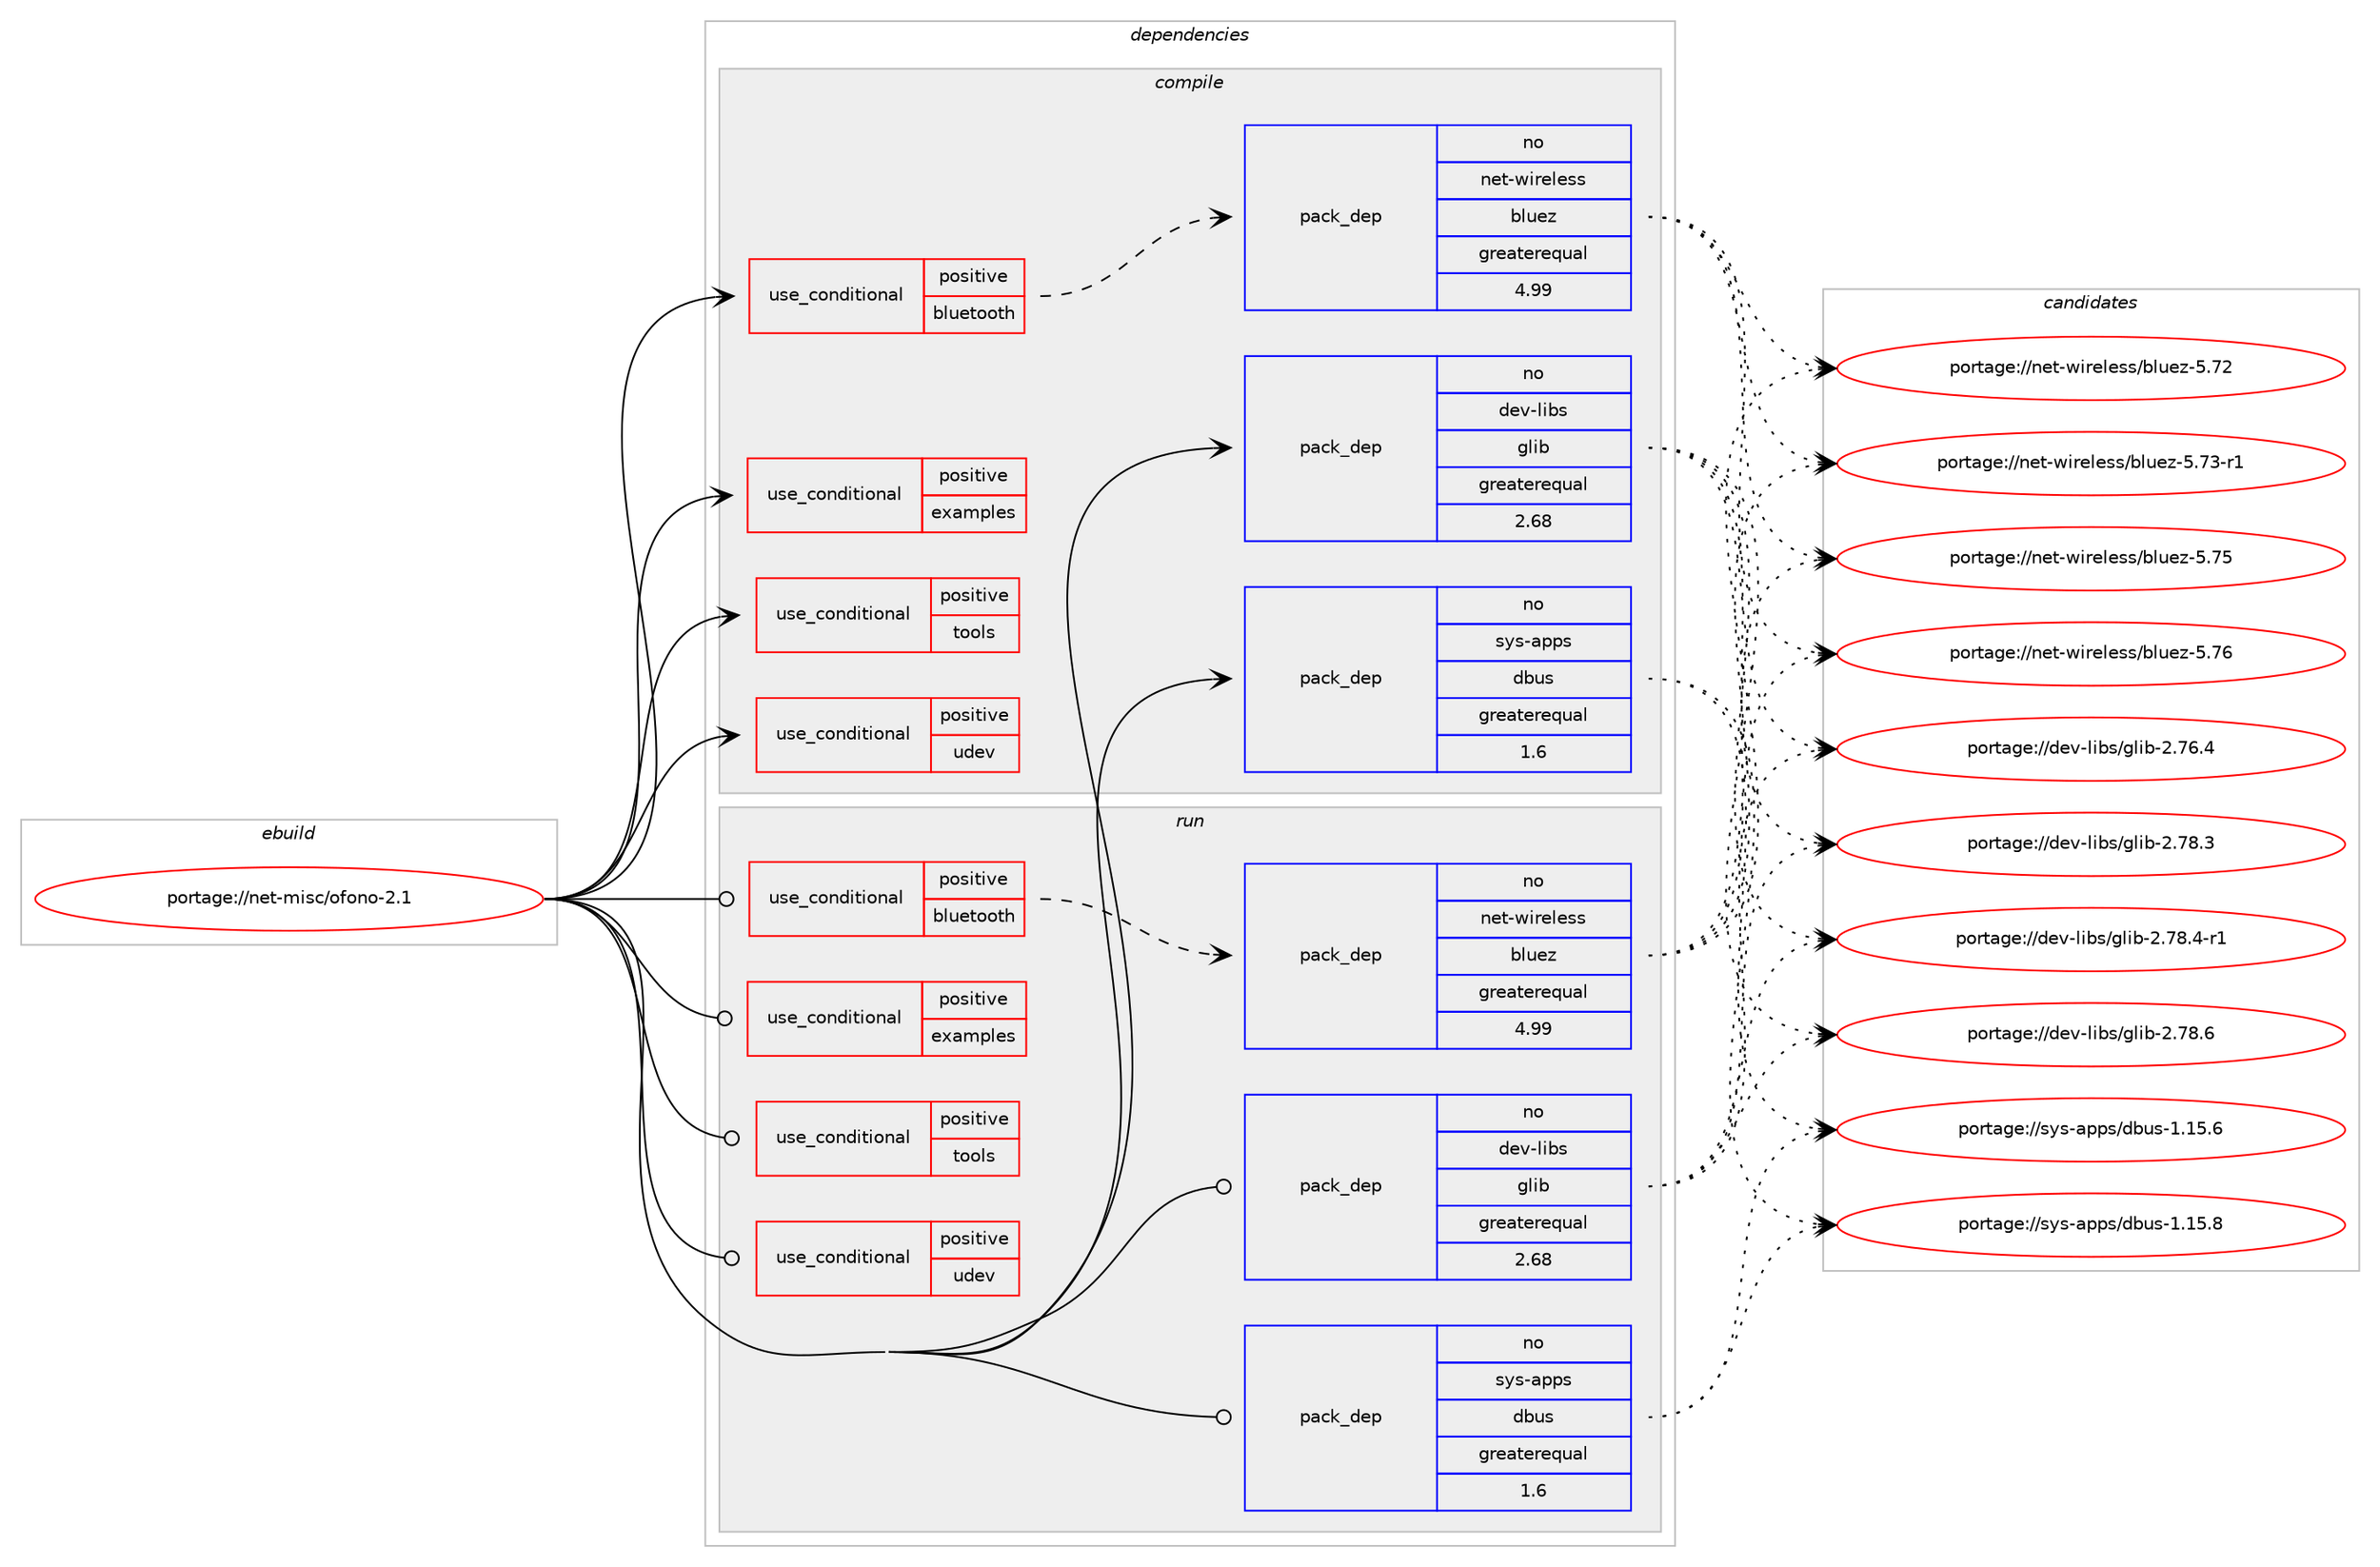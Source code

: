 digraph prolog {

# *************
# Graph options
# *************

newrank=true;
concentrate=true;
compound=true;
graph [rankdir=LR,fontname=Helvetica,fontsize=10,ranksep=1.5];#, ranksep=2.5, nodesep=0.2];
edge  [arrowhead=vee];
node  [fontname=Helvetica,fontsize=10];

# **********
# The ebuild
# **********

subgraph cluster_leftcol {
color=gray;
rank=same;
label=<<i>ebuild</i>>;
id [label="portage://net-misc/ofono-2.1", color=red, width=4, href="../net-misc/ofono-2.1.svg"];
}

# ****************
# The dependencies
# ****************

subgraph cluster_midcol {
color=gray;
label=<<i>dependencies</i>>;
subgraph cluster_compile {
fillcolor="#eeeeee";
style=filled;
label=<<i>compile</i>>;
subgraph cond529 {
dependency665 [label=<<TABLE BORDER="0" CELLBORDER="1" CELLSPACING="0" CELLPADDING="4"><TR><TD ROWSPAN="3" CELLPADDING="10">use_conditional</TD></TR><TR><TD>positive</TD></TR><TR><TD>bluetooth</TD></TR></TABLE>>, shape=none, color=red];
subgraph pack120 {
dependency666 [label=<<TABLE BORDER="0" CELLBORDER="1" CELLSPACING="0" CELLPADDING="4" WIDTH="220"><TR><TD ROWSPAN="6" CELLPADDING="30">pack_dep</TD></TR><TR><TD WIDTH="110">no</TD></TR><TR><TD>net-wireless</TD></TR><TR><TD>bluez</TD></TR><TR><TD>greaterequal</TD></TR><TR><TD>4.99</TD></TR></TABLE>>, shape=none, color=blue];
}
dependency665:e -> dependency666:w [weight=20,style="dashed",arrowhead="vee"];
}
id:e -> dependency665:w [weight=20,style="solid",arrowhead="vee"];
subgraph cond530 {
dependency667 [label=<<TABLE BORDER="0" CELLBORDER="1" CELLSPACING="0" CELLPADDING="4"><TR><TD ROWSPAN="3" CELLPADDING="10">use_conditional</TD></TR><TR><TD>positive</TD></TR><TR><TD>examples</TD></TR></TABLE>>, shape=none, color=red];
# *** BEGIN UNKNOWN DEPENDENCY TYPE (TODO) ***
# dependency667 -> package_dependency(portage://net-misc/ofono-2.1,install,no,dev-python,dbus-python,none,[,,],[],[])
# *** END UNKNOWN DEPENDENCY TYPE (TODO) ***

}
id:e -> dependency667:w [weight=20,style="solid",arrowhead="vee"];
subgraph cond531 {
dependency668 [label=<<TABLE BORDER="0" CELLBORDER="1" CELLSPACING="0" CELLPADDING="4"><TR><TD ROWSPAN="3" CELLPADDING="10">use_conditional</TD></TR><TR><TD>positive</TD></TR><TR><TD>tools</TD></TR></TABLE>>, shape=none, color=red];
# *** BEGIN UNKNOWN DEPENDENCY TYPE (TODO) ***
# dependency668 -> package_dependency(portage://net-misc/ofono-2.1,install,no,virtual,libusb,none,[,,],[slot(1)],[])
# *** END UNKNOWN DEPENDENCY TYPE (TODO) ***

}
id:e -> dependency668:w [weight=20,style="solid",arrowhead="vee"];
subgraph cond532 {
dependency669 [label=<<TABLE BORDER="0" CELLBORDER="1" CELLSPACING="0" CELLPADDING="4"><TR><TD ROWSPAN="3" CELLPADDING="10">use_conditional</TD></TR><TR><TD>positive</TD></TR><TR><TD>udev</TD></TR></TABLE>>, shape=none, color=red];
# *** BEGIN UNKNOWN DEPENDENCY TYPE (TODO) ***
# dependency669 -> package_dependency(portage://net-misc/ofono-2.1,install,no,virtual,udev,none,[,,],[],[])
# *** END UNKNOWN DEPENDENCY TYPE (TODO) ***

}
id:e -> dependency669:w [weight=20,style="solid",arrowhead="vee"];
subgraph pack121 {
dependency670 [label=<<TABLE BORDER="0" CELLBORDER="1" CELLSPACING="0" CELLPADDING="4" WIDTH="220"><TR><TD ROWSPAN="6" CELLPADDING="30">pack_dep</TD></TR><TR><TD WIDTH="110">no</TD></TR><TR><TD>dev-libs</TD></TR><TR><TD>glib</TD></TR><TR><TD>greaterequal</TD></TR><TR><TD>2.68</TD></TR></TABLE>>, shape=none, color=blue];
}
id:e -> dependency670:w [weight=20,style="solid",arrowhead="vee"];
# *** BEGIN UNKNOWN DEPENDENCY TYPE (TODO) ***
# id -> package_dependency(portage://net-misc/ofono-2.1,install,no,net-misc,mobile-broadband-provider-info,none,[,,],[],[])
# *** END UNKNOWN DEPENDENCY TYPE (TODO) ***

subgraph pack122 {
dependency671 [label=<<TABLE BORDER="0" CELLBORDER="1" CELLSPACING="0" CELLPADDING="4" WIDTH="220"><TR><TD ROWSPAN="6" CELLPADDING="30">pack_dep</TD></TR><TR><TD WIDTH="110">no</TD></TR><TR><TD>sys-apps</TD></TR><TR><TD>dbus</TD></TR><TR><TD>greaterequal</TD></TR><TR><TD>1.6</TD></TR></TABLE>>, shape=none, color=blue];
}
id:e -> dependency671:w [weight=20,style="solid",arrowhead="vee"];
}
subgraph cluster_compileandrun {
fillcolor="#eeeeee";
style=filled;
label=<<i>compile and run</i>>;
}
subgraph cluster_run {
fillcolor="#eeeeee";
style=filled;
label=<<i>run</i>>;
subgraph cond533 {
dependency672 [label=<<TABLE BORDER="0" CELLBORDER="1" CELLSPACING="0" CELLPADDING="4"><TR><TD ROWSPAN="3" CELLPADDING="10">use_conditional</TD></TR><TR><TD>positive</TD></TR><TR><TD>bluetooth</TD></TR></TABLE>>, shape=none, color=red];
subgraph pack123 {
dependency673 [label=<<TABLE BORDER="0" CELLBORDER="1" CELLSPACING="0" CELLPADDING="4" WIDTH="220"><TR><TD ROWSPAN="6" CELLPADDING="30">pack_dep</TD></TR><TR><TD WIDTH="110">no</TD></TR><TR><TD>net-wireless</TD></TR><TR><TD>bluez</TD></TR><TR><TD>greaterequal</TD></TR><TR><TD>4.99</TD></TR></TABLE>>, shape=none, color=blue];
}
dependency672:e -> dependency673:w [weight=20,style="dashed",arrowhead="vee"];
}
id:e -> dependency672:w [weight=20,style="solid",arrowhead="odot"];
subgraph cond534 {
dependency674 [label=<<TABLE BORDER="0" CELLBORDER="1" CELLSPACING="0" CELLPADDING="4"><TR><TD ROWSPAN="3" CELLPADDING="10">use_conditional</TD></TR><TR><TD>positive</TD></TR><TR><TD>examples</TD></TR></TABLE>>, shape=none, color=red];
# *** BEGIN UNKNOWN DEPENDENCY TYPE (TODO) ***
# dependency674 -> package_dependency(portage://net-misc/ofono-2.1,run,no,dev-python,dbus-python,none,[,,],[],[])
# *** END UNKNOWN DEPENDENCY TYPE (TODO) ***

}
id:e -> dependency674:w [weight=20,style="solid",arrowhead="odot"];
subgraph cond535 {
dependency675 [label=<<TABLE BORDER="0" CELLBORDER="1" CELLSPACING="0" CELLPADDING="4"><TR><TD ROWSPAN="3" CELLPADDING="10">use_conditional</TD></TR><TR><TD>positive</TD></TR><TR><TD>tools</TD></TR></TABLE>>, shape=none, color=red];
# *** BEGIN UNKNOWN DEPENDENCY TYPE (TODO) ***
# dependency675 -> package_dependency(portage://net-misc/ofono-2.1,run,no,virtual,libusb,none,[,,],[slot(1)],[])
# *** END UNKNOWN DEPENDENCY TYPE (TODO) ***

}
id:e -> dependency675:w [weight=20,style="solid",arrowhead="odot"];
subgraph cond536 {
dependency676 [label=<<TABLE BORDER="0" CELLBORDER="1" CELLSPACING="0" CELLPADDING="4"><TR><TD ROWSPAN="3" CELLPADDING="10">use_conditional</TD></TR><TR><TD>positive</TD></TR><TR><TD>udev</TD></TR></TABLE>>, shape=none, color=red];
# *** BEGIN UNKNOWN DEPENDENCY TYPE (TODO) ***
# dependency676 -> package_dependency(portage://net-misc/ofono-2.1,run,no,virtual,udev,none,[,,],[],[])
# *** END UNKNOWN DEPENDENCY TYPE (TODO) ***

}
id:e -> dependency676:w [weight=20,style="solid",arrowhead="odot"];
subgraph pack124 {
dependency677 [label=<<TABLE BORDER="0" CELLBORDER="1" CELLSPACING="0" CELLPADDING="4" WIDTH="220"><TR><TD ROWSPAN="6" CELLPADDING="30">pack_dep</TD></TR><TR><TD WIDTH="110">no</TD></TR><TR><TD>dev-libs</TD></TR><TR><TD>glib</TD></TR><TR><TD>greaterequal</TD></TR><TR><TD>2.68</TD></TR></TABLE>>, shape=none, color=blue];
}
id:e -> dependency677:w [weight=20,style="solid",arrowhead="odot"];
# *** BEGIN UNKNOWN DEPENDENCY TYPE (TODO) ***
# id -> package_dependency(portage://net-misc/ofono-2.1,run,no,net-misc,mobile-broadband-provider-info,none,[,,],[],[])
# *** END UNKNOWN DEPENDENCY TYPE (TODO) ***

subgraph pack125 {
dependency678 [label=<<TABLE BORDER="0" CELLBORDER="1" CELLSPACING="0" CELLPADDING="4" WIDTH="220"><TR><TD ROWSPAN="6" CELLPADDING="30">pack_dep</TD></TR><TR><TD WIDTH="110">no</TD></TR><TR><TD>sys-apps</TD></TR><TR><TD>dbus</TD></TR><TR><TD>greaterequal</TD></TR><TR><TD>1.6</TD></TR></TABLE>>, shape=none, color=blue];
}
id:e -> dependency678:w [weight=20,style="solid",arrowhead="odot"];
}
}

# **************
# The candidates
# **************

subgraph cluster_choices {
rank=same;
color=gray;
label=<<i>candidates</i>>;

subgraph choice120 {
color=black;
nodesep=1;
choice1101011164511910511410110810111511547981081171011224553465550 [label="portage://net-wireless/bluez-5.72", color=red, width=4,href="../net-wireless/bluez-5.72.svg"];
choice11010111645119105114101108101115115479810811710112245534655514511449 [label="portage://net-wireless/bluez-5.73-r1", color=red, width=4,href="../net-wireless/bluez-5.73-r1.svg"];
choice1101011164511910511410110810111511547981081171011224553465553 [label="portage://net-wireless/bluez-5.75", color=red, width=4,href="../net-wireless/bluez-5.75.svg"];
choice1101011164511910511410110810111511547981081171011224553465554 [label="portage://net-wireless/bluez-5.76", color=red, width=4,href="../net-wireless/bluez-5.76.svg"];
dependency666:e -> choice1101011164511910511410110810111511547981081171011224553465550:w [style=dotted,weight="100"];
dependency666:e -> choice11010111645119105114101108101115115479810811710112245534655514511449:w [style=dotted,weight="100"];
dependency666:e -> choice1101011164511910511410110810111511547981081171011224553465553:w [style=dotted,weight="100"];
dependency666:e -> choice1101011164511910511410110810111511547981081171011224553465554:w [style=dotted,weight="100"];
}
subgraph choice121 {
color=black;
nodesep=1;
choice1001011184510810598115471031081059845504655544652 [label="portage://dev-libs/glib-2.76.4", color=red, width=4,href="../dev-libs/glib-2.76.4.svg"];
choice1001011184510810598115471031081059845504655564651 [label="portage://dev-libs/glib-2.78.3", color=red, width=4,href="../dev-libs/glib-2.78.3.svg"];
choice10010111845108105981154710310810598455046555646524511449 [label="portage://dev-libs/glib-2.78.4-r1", color=red, width=4,href="../dev-libs/glib-2.78.4-r1.svg"];
choice1001011184510810598115471031081059845504655564654 [label="portage://dev-libs/glib-2.78.6", color=red, width=4,href="../dev-libs/glib-2.78.6.svg"];
dependency670:e -> choice1001011184510810598115471031081059845504655544652:w [style=dotted,weight="100"];
dependency670:e -> choice1001011184510810598115471031081059845504655564651:w [style=dotted,weight="100"];
dependency670:e -> choice10010111845108105981154710310810598455046555646524511449:w [style=dotted,weight="100"];
dependency670:e -> choice1001011184510810598115471031081059845504655564654:w [style=dotted,weight="100"];
}
subgraph choice122 {
color=black;
nodesep=1;
choice1151211154597112112115471009811711545494649534654 [label="portage://sys-apps/dbus-1.15.6", color=red, width=4,href="../sys-apps/dbus-1.15.6.svg"];
choice1151211154597112112115471009811711545494649534656 [label="portage://sys-apps/dbus-1.15.8", color=red, width=4,href="../sys-apps/dbus-1.15.8.svg"];
dependency671:e -> choice1151211154597112112115471009811711545494649534654:w [style=dotted,weight="100"];
dependency671:e -> choice1151211154597112112115471009811711545494649534656:w [style=dotted,weight="100"];
}
subgraph choice123 {
color=black;
nodesep=1;
choice1101011164511910511410110810111511547981081171011224553465550 [label="portage://net-wireless/bluez-5.72", color=red, width=4,href="../net-wireless/bluez-5.72.svg"];
choice11010111645119105114101108101115115479810811710112245534655514511449 [label="portage://net-wireless/bluez-5.73-r1", color=red, width=4,href="../net-wireless/bluez-5.73-r1.svg"];
choice1101011164511910511410110810111511547981081171011224553465553 [label="portage://net-wireless/bluez-5.75", color=red, width=4,href="../net-wireless/bluez-5.75.svg"];
choice1101011164511910511410110810111511547981081171011224553465554 [label="portage://net-wireless/bluez-5.76", color=red, width=4,href="../net-wireless/bluez-5.76.svg"];
dependency673:e -> choice1101011164511910511410110810111511547981081171011224553465550:w [style=dotted,weight="100"];
dependency673:e -> choice11010111645119105114101108101115115479810811710112245534655514511449:w [style=dotted,weight="100"];
dependency673:e -> choice1101011164511910511410110810111511547981081171011224553465553:w [style=dotted,weight="100"];
dependency673:e -> choice1101011164511910511410110810111511547981081171011224553465554:w [style=dotted,weight="100"];
}
subgraph choice124 {
color=black;
nodesep=1;
choice1001011184510810598115471031081059845504655544652 [label="portage://dev-libs/glib-2.76.4", color=red, width=4,href="../dev-libs/glib-2.76.4.svg"];
choice1001011184510810598115471031081059845504655564651 [label="portage://dev-libs/glib-2.78.3", color=red, width=4,href="../dev-libs/glib-2.78.3.svg"];
choice10010111845108105981154710310810598455046555646524511449 [label="portage://dev-libs/glib-2.78.4-r1", color=red, width=4,href="../dev-libs/glib-2.78.4-r1.svg"];
choice1001011184510810598115471031081059845504655564654 [label="portage://dev-libs/glib-2.78.6", color=red, width=4,href="../dev-libs/glib-2.78.6.svg"];
dependency677:e -> choice1001011184510810598115471031081059845504655544652:w [style=dotted,weight="100"];
dependency677:e -> choice1001011184510810598115471031081059845504655564651:w [style=dotted,weight="100"];
dependency677:e -> choice10010111845108105981154710310810598455046555646524511449:w [style=dotted,weight="100"];
dependency677:e -> choice1001011184510810598115471031081059845504655564654:w [style=dotted,weight="100"];
}
subgraph choice125 {
color=black;
nodesep=1;
choice1151211154597112112115471009811711545494649534654 [label="portage://sys-apps/dbus-1.15.6", color=red, width=4,href="../sys-apps/dbus-1.15.6.svg"];
choice1151211154597112112115471009811711545494649534656 [label="portage://sys-apps/dbus-1.15.8", color=red, width=4,href="../sys-apps/dbus-1.15.8.svg"];
dependency678:e -> choice1151211154597112112115471009811711545494649534654:w [style=dotted,weight="100"];
dependency678:e -> choice1151211154597112112115471009811711545494649534656:w [style=dotted,weight="100"];
}
}

}

